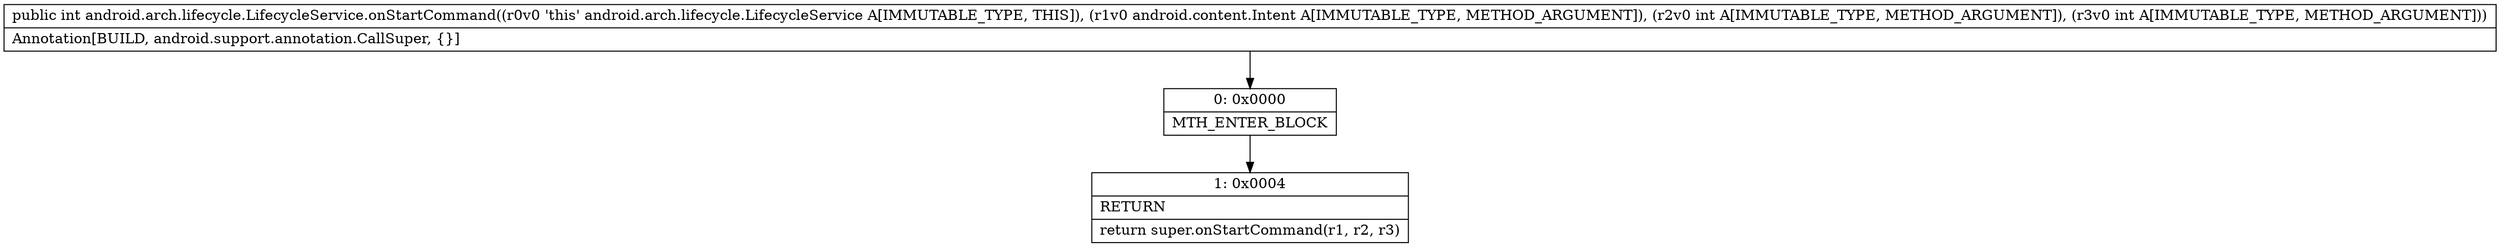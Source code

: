 digraph "CFG forandroid.arch.lifecycle.LifecycleService.onStartCommand(Landroid\/content\/Intent;II)I" {
Node_0 [shape=record,label="{0\:\ 0x0000|MTH_ENTER_BLOCK\l}"];
Node_1 [shape=record,label="{1\:\ 0x0004|RETURN\l|return super.onStartCommand(r1, r2, r3)\l}"];
MethodNode[shape=record,label="{public int android.arch.lifecycle.LifecycleService.onStartCommand((r0v0 'this' android.arch.lifecycle.LifecycleService A[IMMUTABLE_TYPE, THIS]), (r1v0 android.content.Intent A[IMMUTABLE_TYPE, METHOD_ARGUMENT]), (r2v0 int A[IMMUTABLE_TYPE, METHOD_ARGUMENT]), (r3v0 int A[IMMUTABLE_TYPE, METHOD_ARGUMENT]))  | Annotation[BUILD, android.support.annotation.CallSuper, \{\}]\l}"];
MethodNode -> Node_0;
Node_0 -> Node_1;
}

